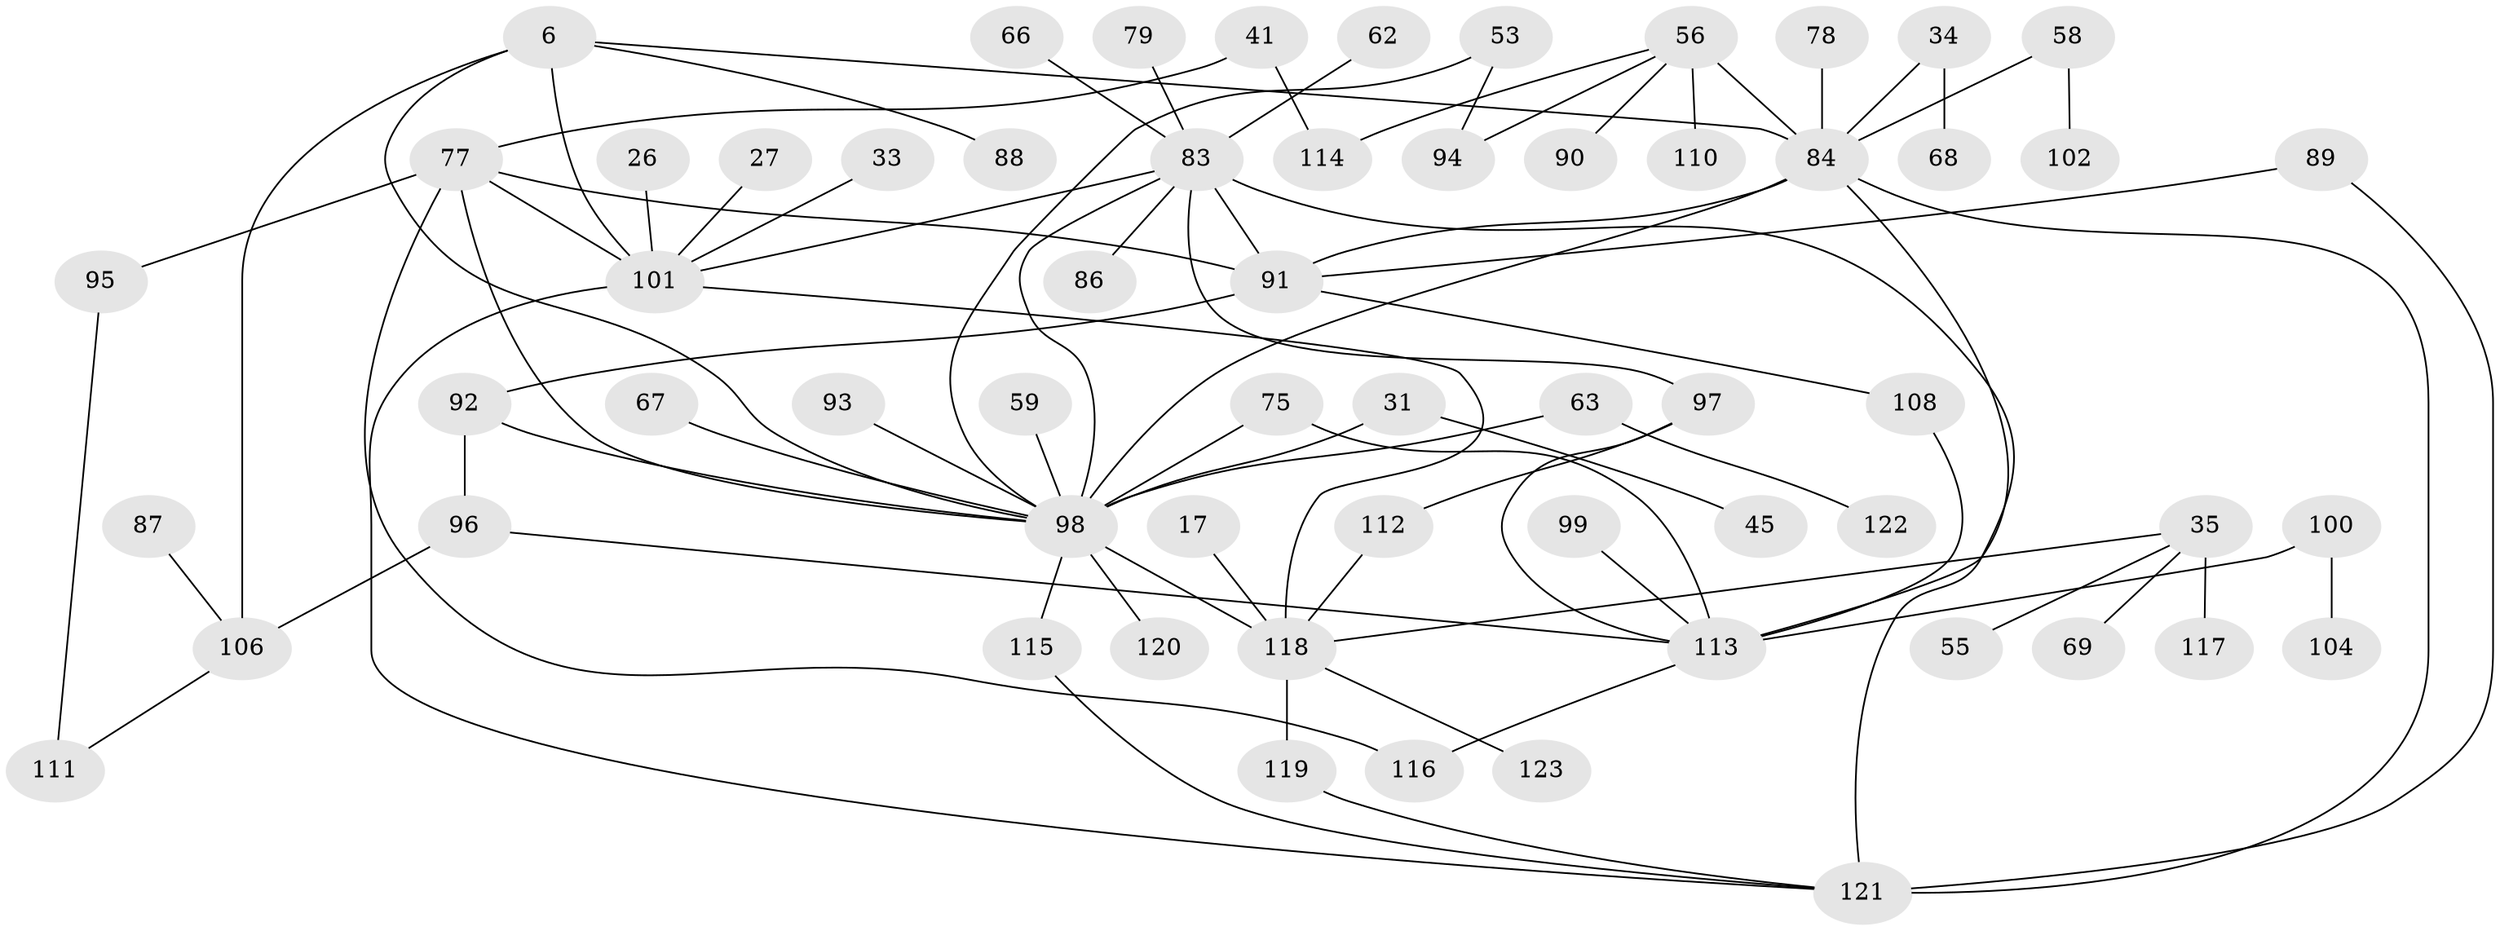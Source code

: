 // original degree distribution, {7: 0.024390243902439025, 4: 0.11382113821138211, 6: 0.024390243902439025, 9: 0.016260162601626018, 3: 0.21138211382113822, 5: 0.04878048780487805, 1: 0.23577235772357724, 2: 0.3252032520325203}
// Generated by graph-tools (version 1.1) at 2025/42/03/09/25 04:42:08]
// undirected, 61 vertices, 82 edges
graph export_dot {
graph [start="1"]
  node [color=gray90,style=filled];
  6 [super="+2"];
  17;
  26;
  27;
  31;
  33;
  34;
  35 [super="+32"];
  41;
  45;
  53;
  55;
  56 [super="+54"];
  58;
  59;
  62;
  63;
  66 [super="+51"];
  67;
  68;
  69;
  75;
  77 [super="+74+4"];
  78;
  79;
  83 [super="+42"];
  84 [super="+23+76+73"];
  86;
  87;
  88;
  89;
  90;
  91 [super="+14+85+71+72"];
  92 [super="+40+64"];
  93;
  94;
  95 [super="+12"];
  96 [super="+52+65"];
  97;
  98 [super="+36+11+82+22+30+48"];
  99;
  100;
  101 [super="+1+5"];
  102;
  104;
  106 [super="+21"];
  108;
  110;
  111 [super="+107+109"];
  112;
  113 [super="+37+105"];
  114;
  115 [super="+103"];
  116 [super="+61"];
  117;
  118 [super="+49+44"];
  119;
  120;
  121 [super="+80"];
  122;
  123;
  6 -- 88;
  6 -- 106 [weight=2];
  6 -- 101 [weight=2];
  6 -- 84 [weight=2];
  6 -- 98;
  17 -- 118;
  26 -- 101;
  27 -- 101;
  31 -- 45;
  31 -- 98;
  33 -- 101;
  34 -- 68;
  34 -- 84;
  35 -- 69;
  35 -- 117;
  35 -- 55;
  35 -- 118;
  41 -- 114;
  41 -- 77;
  53 -- 94;
  53 -- 98;
  56 -- 110 [weight=2];
  56 -- 114;
  56 -- 94;
  56 -- 90;
  56 -- 84;
  58 -- 102;
  58 -- 84;
  59 -- 98;
  62 -- 83;
  63 -- 122;
  63 -- 98;
  66 -- 83 [weight=2];
  67 -- 98;
  75 -- 98;
  75 -- 113;
  77 -- 98;
  77 -- 101 [weight=3];
  77 -- 116;
  77 -- 95 [weight=2];
  77 -- 91 [weight=2];
  78 -- 84;
  79 -- 83;
  83 -- 97;
  83 -- 101;
  83 -- 86;
  83 -- 121;
  83 -- 98;
  83 -- 91;
  84 -- 91 [weight=2];
  84 -- 113 [weight=3];
  84 -- 121 [weight=2];
  84 -- 98 [weight=3];
  87 -- 106;
  89 -- 121;
  89 -- 91;
  91 -- 108;
  91 -- 92;
  92 -- 96;
  92 -- 98;
  93 -- 98;
  95 -- 111 [weight=2];
  96 -- 106 [weight=2];
  96 -- 113;
  97 -- 112;
  97 -- 113;
  98 -- 118 [weight=2];
  98 -- 115 [weight=2];
  98 -- 120;
  99 -- 113;
  100 -- 104;
  100 -- 113;
  101 -- 118 [weight=3];
  101 -- 121;
  106 -- 111;
  108 -- 113;
  112 -- 118;
  113 -- 116;
  115 -- 121;
  118 -- 119;
  118 -- 123;
  119 -- 121;
}
